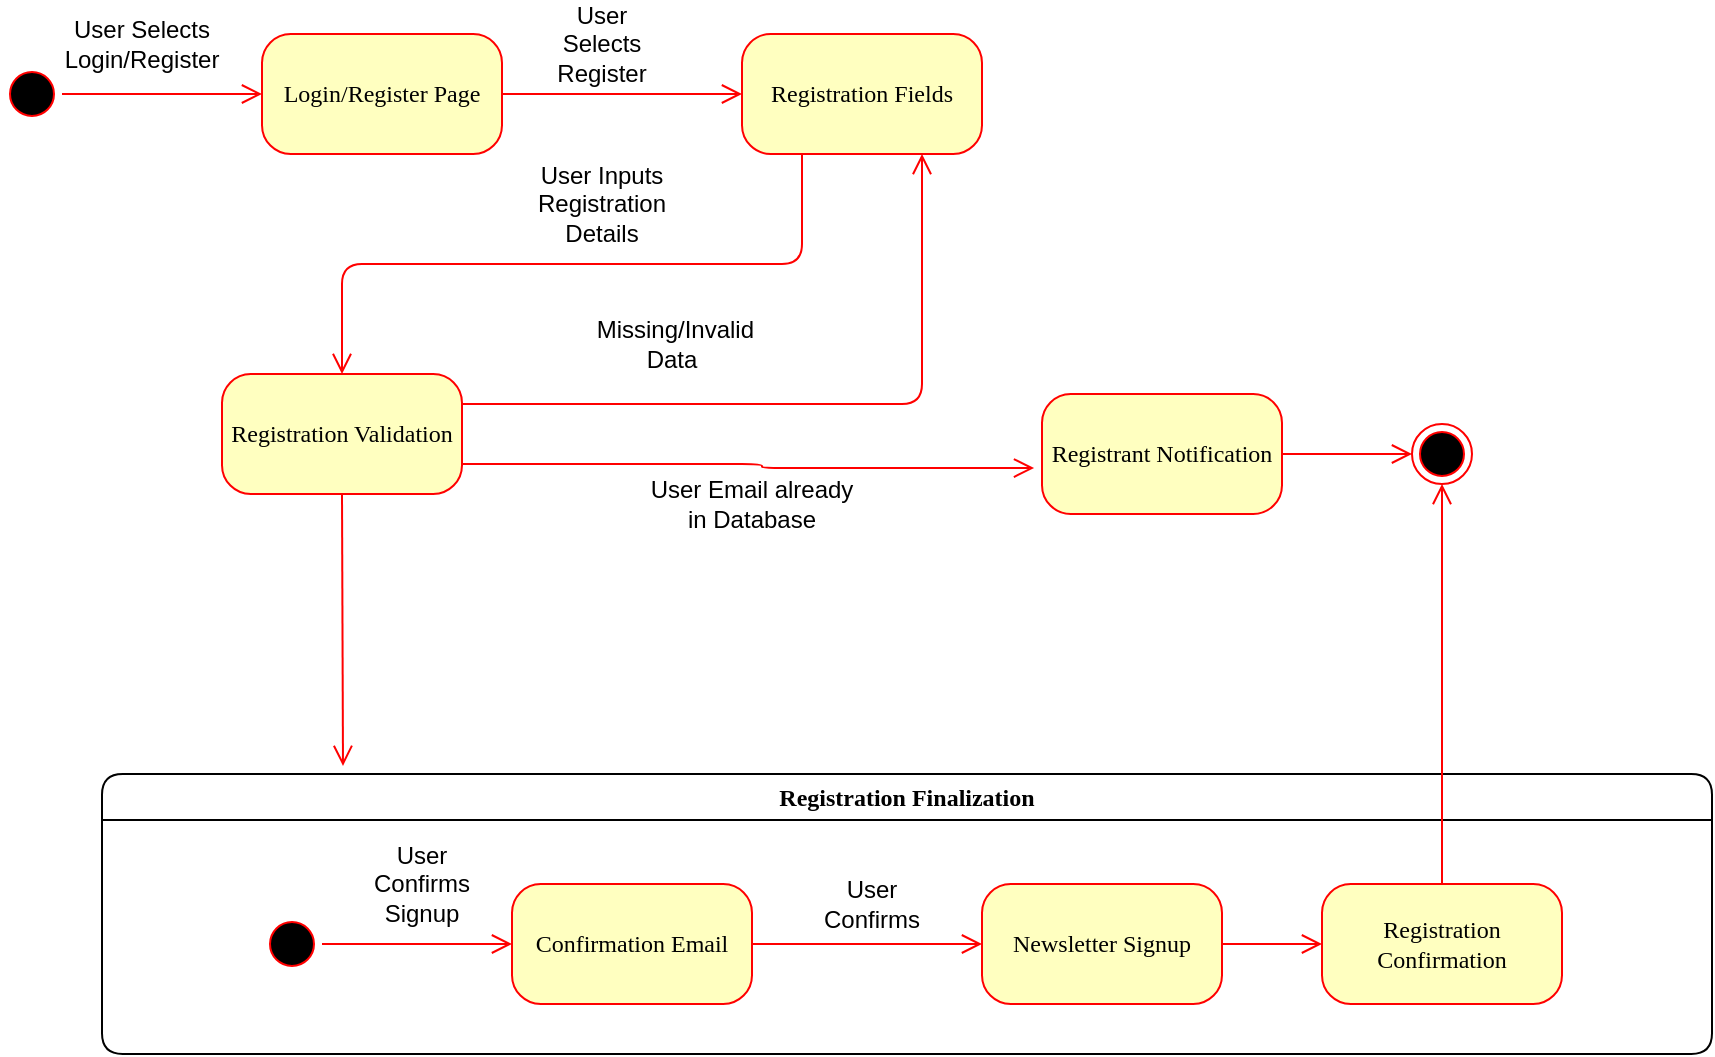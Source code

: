 <mxfile version="22.1.3" type="google">
  <diagram name="Page-1" id="58cdce13-f638-feb5-8d6f-7d28b1aa9fa0">
    <mxGraphModel grid="1" page="1" gridSize="10" guides="1" tooltips="1" connect="1" arrows="1" fold="1" pageScale="1" pageWidth="1100" pageHeight="850" background="none" math="0" shadow="0">
      <root>
        <mxCell id="0" />
        <mxCell id="1" parent="0" />
        <mxCell id="382b91b5511bd0f7-1" value="" style="ellipse;html=1;shape=startState;fillColor=#000000;strokeColor=#ff0000;rounded=1;shadow=0;comic=0;labelBackgroundColor=none;fontFamily=Verdana;fontSize=12;fontColor=#000000;align=center;direction=south;" vertex="1" parent="1">
          <mxGeometry x="130" y="135" width="30" height="30" as="geometry" />
        </mxCell>
        <mxCell id="382b91b5511bd0f7-6" value="Login/Register Page" style="rounded=1;whiteSpace=wrap;html=1;arcSize=24;fillColor=#ffffc0;strokeColor=#ff0000;shadow=0;comic=0;labelBackgroundColor=none;fontFamily=Verdana;fontSize=12;fontColor=#000000;align=center;" vertex="1" parent="1">
          <mxGeometry x="260" y="120" width="120" height="60" as="geometry" />
        </mxCell>
        <mxCell id="3cde6dad864a17aa-3" style="edgeStyle=orthogonalEdgeStyle;html=1;exitX=0.25;exitY=1;labelBackgroundColor=none;endArrow=open;endSize=8;strokeColor=#ff0000;fontFamily=Verdana;fontSize=12;align=left;exitDx=0;exitDy=0;entryX=0.5;entryY=0;entryDx=0;entryDy=0;" edge="1" parent="1" source="382b91b5511bd0f7-7" target="J8lIVonY61oWxFQ3Qr5k-5">
          <mxGeometry relative="1" as="geometry">
            <mxPoint x="870" y="150" as="targetPoint" />
          </mxGeometry>
        </mxCell>
        <mxCell id="382b91b5511bd0f7-7" value="Registration Fields" style="rounded=1;whiteSpace=wrap;html=1;arcSize=24;fillColor=#ffffc0;strokeColor=#ff0000;shadow=0;comic=0;labelBackgroundColor=none;fontFamily=Verdana;fontSize=12;fontColor=#000000;align=center;" vertex="1" parent="1">
          <mxGeometry x="500" y="120" width="120" height="60" as="geometry" />
        </mxCell>
        <mxCell id="2a3bc250acf0617d-9" style="edgeStyle=orthogonalEdgeStyle;html=1;labelBackgroundColor=none;endArrow=open;endSize=8;strokeColor=#ff0000;fontFamily=Verdana;fontSize=12;align=left;" edge="1" parent="1" source="382b91b5511bd0f7-1" target="382b91b5511bd0f7-6">
          <mxGeometry relative="1" as="geometry" />
        </mxCell>
        <mxCell id="2a3bc250acf0617d-10" style="edgeStyle=orthogonalEdgeStyle;html=1;labelBackgroundColor=none;endArrow=open;endSize=8;strokeColor=#ff0000;fontFamily=Verdana;fontSize=12;align=left;entryX=0;entryY=0.5;exitX=1;exitY=0.5;exitDx=0;exitDy=0;" edge="1" parent="1" source="382b91b5511bd0f7-6" target="382b91b5511bd0f7-7">
          <mxGeometry relative="1" as="geometry">
            <Array as="points">
              <mxPoint x="410" y="150" />
              <mxPoint x="410" y="150" />
            </Array>
            <mxPoint x="450" y="230" as="sourcePoint" />
          </mxGeometry>
        </mxCell>
        <mxCell id="J8lIVonY61oWxFQ3Qr5k-1" value="User Selects Login/Register" style="text;html=1;strokeColor=none;fillColor=none;align=center;verticalAlign=middle;whiteSpace=wrap;rounded=0;" vertex="1" parent="1">
          <mxGeometry x="170" y="110" width="60" height="30" as="geometry" />
        </mxCell>
        <mxCell id="24f968d109e7d6b4-3" value="" style="ellipse;html=1;shape=endState;fillColor=#000000;strokeColor=#ff0000;rounded=1;shadow=0;comic=0;labelBackgroundColor=none;fontFamily=Verdana;fontSize=12;fontColor=#000000;align=center;" vertex="1" parent="1">
          <mxGeometry x="835" y="315" width="30" height="30" as="geometry" />
        </mxCell>
        <mxCell id="3cde6dad864a17aa-12" style="edgeStyle=elbowEdgeStyle;html=1;labelBackgroundColor=none;endArrow=open;endSize=8;strokeColor=#ff0000;fontFamily=Verdana;fontSize=12;align=left;exitX=1;exitY=0.25;exitDx=0;exitDy=0;entryX=0.75;entryY=1;entryDx=0;entryDy=0;" edge="1" parent="1" source="J8lIVonY61oWxFQ3Qr5k-5" target="382b91b5511bd0f7-7">
          <mxGeometry relative="1" as="geometry">
            <mxPoint x="680" y="260" as="sourcePoint" />
            <Array as="points">
              <mxPoint x="590" y="260" />
            </Array>
          </mxGeometry>
        </mxCell>
        <mxCell id="J8lIVonY61oWxFQ3Qr5k-3" value="User Selects Register" style="text;html=1;strokeColor=none;fillColor=none;align=center;verticalAlign=middle;whiteSpace=wrap;rounded=0;" vertex="1" parent="1">
          <mxGeometry x="400" y="110" width="60" height="30" as="geometry" />
        </mxCell>
        <mxCell id="J8lIVonY61oWxFQ3Qr5k-5" value="Registration Validation" style="rounded=1;whiteSpace=wrap;html=1;arcSize=24;fillColor=#ffffc0;strokeColor=#ff0000;shadow=0;comic=0;labelBackgroundColor=none;fontFamily=Verdana;fontSize=12;fontColor=#000000;align=center;" vertex="1" parent="1">
          <mxGeometry x="240" y="290" width="120" height="60" as="geometry" />
        </mxCell>
        <mxCell id="J8lIVonY61oWxFQ3Qr5k-6" value="Registration Finalization" style="swimlane;whiteSpace=wrap;html=1;rounded=1;shadow=0;comic=0;labelBackgroundColor=none;strokeWidth=1;fontFamily=Verdana;fontSize=12;align=center;" vertex="1" parent="1">
          <mxGeometry x="180" y="490" width="805" height="140" as="geometry" />
        </mxCell>
        <mxCell id="J8lIVonY61oWxFQ3Qr5k-7" style="edgeStyle=elbowEdgeStyle;html=1;labelBackgroundColor=none;endArrow=open;endSize=8;strokeColor=#ff0000;fontFamily=Verdana;fontSize=12;align=left;entryX=0;entryY=0.5;entryDx=0;entryDy=0;entryPerimeter=0;" edge="1" parent="J8lIVonY61oWxFQ3Qr5k-6" source="J8lIVonY61oWxFQ3Qr5k-8" target="J8lIVonY61oWxFQ3Qr5k-37">
          <mxGeometry relative="1" as="geometry">
            <mxPoint x="440" y="85" as="targetPoint" />
          </mxGeometry>
        </mxCell>
        <mxCell id="J8lIVonY61oWxFQ3Qr5k-8" value="Confirmation Email" style="rounded=1;whiteSpace=wrap;html=1;arcSize=24;fillColor=#ffffc0;strokeColor=#ff0000;shadow=0;comic=0;labelBackgroundColor=none;fontFamily=Verdana;fontSize=12;fontColor=#000000;align=center;" vertex="1" parent="J8lIVonY61oWxFQ3Qr5k-6">
          <mxGeometry x="205" y="55" width="120" height="60" as="geometry" />
        </mxCell>
        <mxCell id="J8lIVonY61oWxFQ3Qr5k-9" style="edgeStyle=elbowEdgeStyle;html=1;labelBackgroundColor=none;endArrow=open;endSize=8;strokeColor=#ff0000;fontFamily=Verdana;fontSize=12;align=left;" edge="1" parent="J8lIVonY61oWxFQ3Qr5k-6" source="J8lIVonY61oWxFQ3Qr5k-10" target="J8lIVonY61oWxFQ3Qr5k-8">
          <mxGeometry relative="1" as="geometry" />
        </mxCell>
        <mxCell id="J8lIVonY61oWxFQ3Qr5k-10" value="" style="ellipse;html=1;shape=startState;fillColor=#000000;strokeColor=#ff0000;rounded=1;shadow=0;comic=0;labelBackgroundColor=none;fontFamily=Verdana;fontSize=12;fontColor=#000000;align=center;direction=south;" vertex="1" parent="J8lIVonY61oWxFQ3Qr5k-6">
          <mxGeometry x="80" y="70" width="30" height="30" as="geometry" />
        </mxCell>
        <mxCell id="J8lIVonY61oWxFQ3Qr5k-12" value="Registration Confirmation" style="rounded=1;whiteSpace=wrap;html=1;arcSize=24;fillColor=#ffffc0;strokeColor=#ff0000;shadow=0;comic=0;labelBackgroundColor=none;fontFamily=Verdana;fontSize=12;fontColor=#000000;align=center;" vertex="1" parent="J8lIVonY61oWxFQ3Qr5k-6">
          <mxGeometry x="610" y="55" width="120" height="60" as="geometry" />
        </mxCell>
        <mxCell id="J8lIVonY61oWxFQ3Qr5k-22" value="User Confirms Signup" style="text;html=1;strokeColor=none;fillColor=none;align=center;verticalAlign=middle;whiteSpace=wrap;rounded=0;" vertex="1" parent="J8lIVonY61oWxFQ3Qr5k-6">
          <mxGeometry x="130" y="40" width="60" height="30" as="geometry" />
        </mxCell>
        <mxCell id="J8lIVonY61oWxFQ3Qr5k-23" value="User Confirms" style="text;html=1;strokeColor=none;fillColor=none;align=center;verticalAlign=middle;whiteSpace=wrap;rounded=0;" vertex="1" parent="J8lIVonY61oWxFQ3Qr5k-6">
          <mxGeometry x="355" y="50" width="60" height="30" as="geometry" />
        </mxCell>
        <mxCell id="J8lIVonY61oWxFQ3Qr5k-37" value="Newsletter Signup" style="rounded=1;whiteSpace=wrap;html=1;arcSize=24;fillColor=#ffffc0;strokeColor=#ff0000;shadow=0;comic=0;labelBackgroundColor=none;fontFamily=Verdana;fontSize=12;fontColor=#000000;align=center;" vertex="1" parent="J8lIVonY61oWxFQ3Qr5k-6">
          <mxGeometry x="440" y="55" width="120" height="60" as="geometry" />
        </mxCell>
        <mxCell id="J8lIVonY61oWxFQ3Qr5k-42" style="edgeStyle=elbowEdgeStyle;html=1;labelBackgroundColor=none;endArrow=open;endSize=8;strokeColor=#ff0000;fontFamily=Verdana;fontSize=12;align=left;exitX=1;exitY=0.5;exitDx=0;exitDy=0;entryX=0;entryY=0.5;entryDx=0;entryDy=0;" edge="1" parent="J8lIVonY61oWxFQ3Qr5k-6" source="J8lIVonY61oWxFQ3Qr5k-37" target="J8lIVonY61oWxFQ3Qr5k-12">
          <mxGeometry relative="1" as="geometry">
            <mxPoint x="570" y="40" as="sourcePoint" />
            <mxPoint x="635" y="40" as="targetPoint" />
            <Array as="points" />
          </mxGeometry>
        </mxCell>
        <mxCell id="J8lIVonY61oWxFQ3Qr5k-25" style="edgeStyle=orthogonalEdgeStyle;html=1;labelBackgroundColor=none;endArrow=open;endSize=8;strokeColor=#ff0000;fontFamily=Verdana;fontSize=12;align=left;entryX=0.5;entryY=1;entryDx=0;entryDy=0;exitX=0.5;exitY=0;exitDx=0;exitDy=0;" edge="1" parent="1" source="J8lIVonY61oWxFQ3Qr5k-12" target="24f968d109e7d6b4-3">
          <mxGeometry relative="1" as="geometry">
            <mxPoint x="780" y="460" as="sourcePoint" />
            <mxPoint x="800" y="160" as="targetPoint" />
          </mxGeometry>
        </mxCell>
        <mxCell id="J8lIVonY61oWxFQ3Qr5k-31" value="User Inputs Registration Details" style="text;html=1;strokeColor=none;fillColor=none;align=center;verticalAlign=middle;whiteSpace=wrap;rounded=0;" vertex="1" parent="1">
          <mxGeometry x="400" y="190" width="60" height="30" as="geometry" />
        </mxCell>
        <mxCell id="J8lIVonY61oWxFQ3Qr5k-32" value="&amp;nbsp;Missing/Invalid Data" style="text;html=1;strokeColor=none;fillColor=none;align=center;verticalAlign=middle;whiteSpace=wrap;rounded=0;" vertex="1" parent="1">
          <mxGeometry x="420" y="260" width="90" height="30" as="geometry" />
        </mxCell>
        <mxCell id="J8lIVonY61oWxFQ3Qr5k-33" style="edgeStyle=elbowEdgeStyle;html=1;labelBackgroundColor=none;endArrow=open;endSize=8;strokeColor=#ff0000;fontFamily=Verdana;fontSize=12;align=left;exitX=1;exitY=0.75;exitDx=0;exitDy=0;entryX=-0.033;entryY=0.617;entryDx=0;entryDy=0;entryPerimeter=0;" edge="1" parent="1" source="J8lIVonY61oWxFQ3Qr5k-5" target="J8lIVonY61oWxFQ3Qr5k-34">
          <mxGeometry relative="1" as="geometry">
            <mxPoint x="370" y="310" as="sourcePoint" />
            <mxPoint x="640" y="335" as="targetPoint" />
            <Array as="points">
              <mxPoint x="510" y="335" />
            </Array>
          </mxGeometry>
        </mxCell>
        <mxCell id="J8lIVonY61oWxFQ3Qr5k-34" value="Registrant Notification" style="rounded=1;whiteSpace=wrap;html=1;arcSize=24;fillColor=#ffffc0;strokeColor=#ff0000;shadow=0;comic=0;labelBackgroundColor=none;fontFamily=Verdana;fontSize=12;fontColor=#000000;align=center;" vertex="1" parent="1">
          <mxGeometry x="650" y="300" width="120" height="60" as="geometry" />
        </mxCell>
        <mxCell id="J8lIVonY61oWxFQ3Qr5k-35" style="edgeStyle=elbowEdgeStyle;html=1;labelBackgroundColor=none;endArrow=open;endSize=8;strokeColor=#ff0000;fontFamily=Verdana;fontSize=12;align=left;exitX=1;exitY=0.5;exitDx=0;exitDy=0;entryX=0;entryY=0.5;entryDx=0;entryDy=0;" edge="1" parent="1" source="J8lIVonY61oWxFQ3Qr5k-34" target="24f968d109e7d6b4-3">
          <mxGeometry relative="1" as="geometry">
            <mxPoint x="730" y="390" as="sourcePoint" />
            <mxPoint x="830" y="390.5" as="targetPoint" />
            <Array as="points" />
          </mxGeometry>
        </mxCell>
        <mxCell id="J8lIVonY61oWxFQ3Qr5k-36" value="User Email already in Database" style="text;html=1;strokeColor=none;fillColor=none;align=center;verticalAlign=middle;whiteSpace=wrap;rounded=0;" vertex="1" parent="1">
          <mxGeometry x="450" y="340" width="110" height="30" as="geometry" />
        </mxCell>
        <mxCell id="J8lIVonY61oWxFQ3Qr5k-40" style="edgeStyle=elbowEdgeStyle;html=1;labelBackgroundColor=none;endArrow=open;endSize=8;strokeColor=#ff0000;fontFamily=Verdana;fontSize=12;align=left;exitX=0.5;exitY=1;exitDx=0;exitDy=0;entryX=0.15;entryY=-0.029;entryDx=0;entryDy=0;entryPerimeter=0;" edge="1" parent="1" source="J8lIVonY61oWxFQ3Qr5k-5" target="J8lIVonY61oWxFQ3Qr5k-6">
          <mxGeometry relative="1" as="geometry">
            <mxPoint x="295" y="425" as="sourcePoint" />
            <mxPoint x="330" y="450" as="targetPoint" />
            <Array as="points" />
          </mxGeometry>
        </mxCell>
      </root>
    </mxGraphModel>
  </diagram>
</mxfile>
